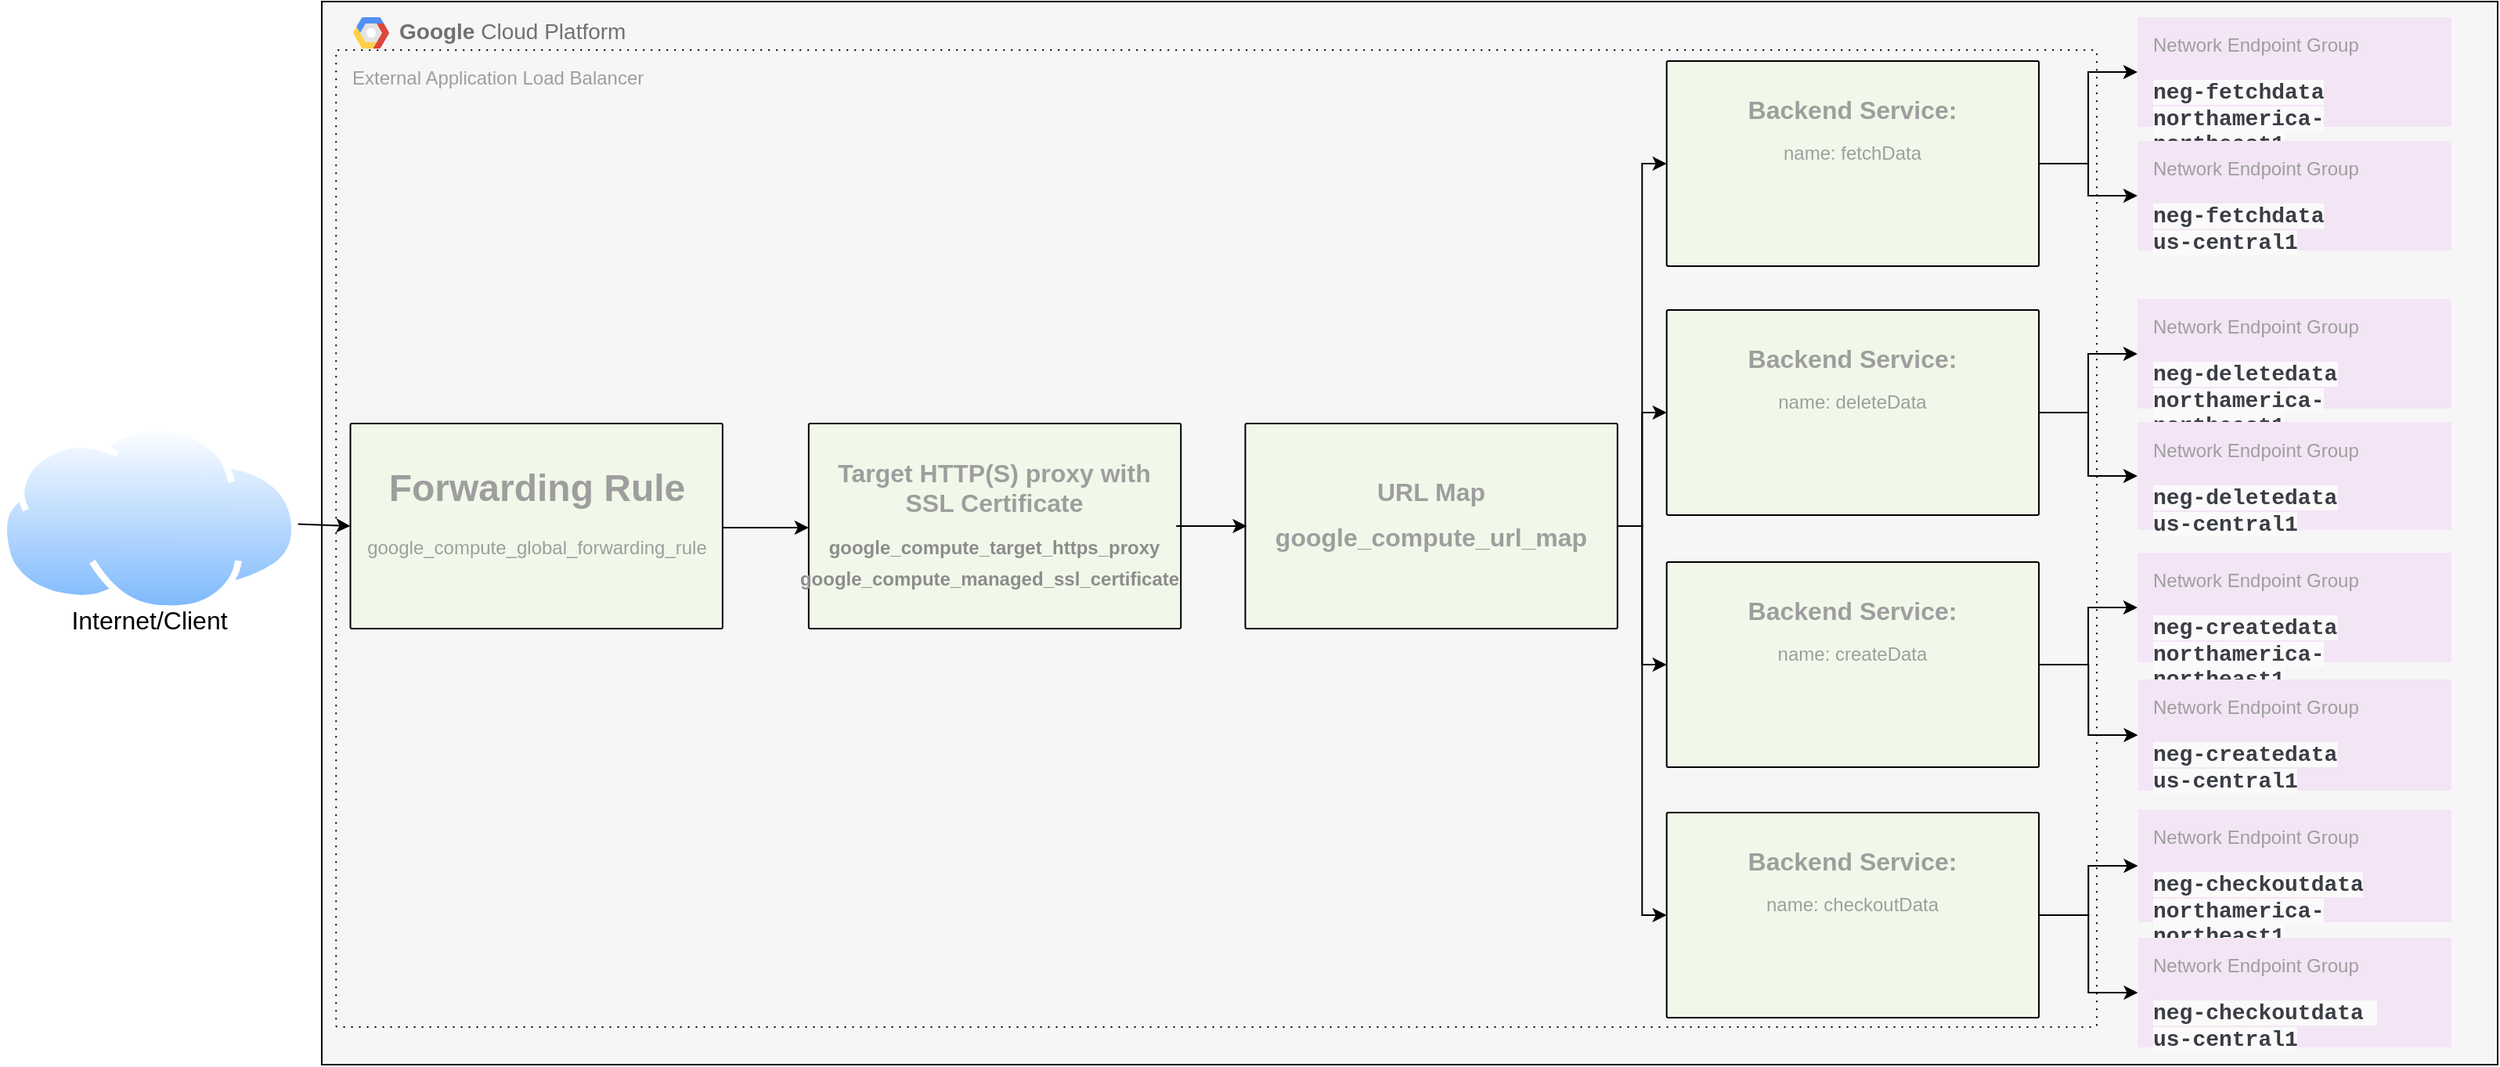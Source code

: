 <mxfile version="24.0.7" type="github">
  <diagram id="f106602c-feb2-e66a-4537-3a34d633f6aa" name="Page-1">
    <mxGraphModel dx="3762" dy="1425" grid="1" gridSize="10" guides="1" tooltips="1" connect="1" arrows="1" fold="1" page="1" pageScale="1" pageWidth="1169" pageHeight="827" background="none" math="0" shadow="0">
      <root>
        <mxCell id="0" />
        <mxCell id="1" parent="0" />
        <mxCell id="Lif8JBEafslfNm7ranTe-1" value="&lt;b&gt;Google &lt;/b&gt;Cloud Platform" style="fillColor=#F6F6F6;strokeColor=default;shadow=0;gradientColor=none;fontSize=14;align=left;spacing=10;fontColor=#717171;9E9E9E;verticalAlign=top;spacingTop=-4;fontStyle=0;spacingLeft=40;html=1;movable=1;resizable=1;rotatable=1;deletable=1;editable=1;locked=0;connectable=1;" parent="1" vertex="1">
          <mxGeometry x="-74.52" y="70" width="1389.52" height="679" as="geometry" />
        </mxCell>
        <mxCell id="Lif8JBEafslfNm7ranTe-2" value="" style="shape=mxgraph.gcp2.google_cloud_platform;fillColor=#F6F6F6;strokeColor=none;shadow=0;gradientColor=none;" parent="Lif8JBEafslfNm7ranTe-1" vertex="1">
          <mxGeometry width="23" height="20" relative="1" as="geometry">
            <mxPoint x="20" y="10" as="offset" />
          </mxGeometry>
        </mxCell>
        <mxCell id="91R2UP8EN9KCYm4vf8eS-37" value="External Application Load Balancer" style="sketch=0;points=[[0,0,0],[0.25,0,0],[0.5,0,0],[0.75,0,0],[1,0,0],[1,0.25,0],[1,0.5,0],[1,0.75,0],[1,1,0],[0.75,1,0],[0.5,1,0],[0.25,1,0],[0,1,0],[0,0.75,0],[0,0.5,0],[0,0.25,0]];rounded=1;absoluteArcSize=1;arcSize=2;html=1;strokeColor=default;gradientColor=none;shadow=0;dashed=1;fontSize=12;fontColor=#9E9E9E;align=left;verticalAlign=top;spacing=10;spacingTop=-4;whiteSpace=wrap;fillColor=none;dashPattern=1 4;" vertex="1" parent="Lif8JBEafslfNm7ranTe-1">
          <mxGeometry x="9.142" y="31" width="1124.414" height="624" as="geometry" />
        </mxCell>
        <mxCell id="91R2UP8EN9KCYm4vf8eS-3" value="&lt;h1&gt;Forwarding Rule&lt;/h1&gt;&lt;div&gt;google_compute_global_forwarding_rule&lt;br&gt;&lt;/div&gt;" style="sketch=0;points=[[0,0,0],[0.25,0,0],[0.5,0,0],[0.75,0,0],[1,0,0],[1,0.25,0],[1,0.5,0],[1,0.75,0],[1,1,0],[0.75,1,0],[0.5,1,0],[0.25,1,0],[0,1,0],[0,0.75,0],[0,0.5,0],[0,0.25,0]];rounded=1;absoluteArcSize=1;arcSize=2;html=1;strokeColor=default;gradientColor=none;shadow=0;dashed=0;fontSize=12;fontColor=#9E9E9E;align=center;verticalAlign=top;spacing=10;spacingTop=-4;whiteSpace=wrap;fillColor=#F1F8E9;" vertex="1" parent="Lif8JBEafslfNm7ranTe-1">
          <mxGeometry x="18.283" y="269.5" width="237.681" height="131" as="geometry" />
        </mxCell>
        <mxCell id="91R2UP8EN9KCYm4vf8eS-4" value="&lt;h1 style=&quot;font-size: 16px;&quot;&gt;&lt;font style=&quot;font-size: 16px;&quot;&gt;Target HTTP(S) proxy with SSL Certificate&lt;/font&gt;&lt;/h1&gt;&lt;div style=&quot;font-size: 23px;&quot;&gt;&lt;font style=&quot;font-size: 23px;&quot;&gt;&lt;br&gt;&lt;/font&gt;&lt;/div&gt;&lt;h1&gt;&lt;br&gt;&lt;/h1&gt;" style="sketch=0;points=[[0,0,0],[0.25,0,0],[0.5,0,0],[0.75,0,0],[1,0,0],[1,0.25,0],[1,0.5,0],[1,0.75,0],[1,1,0],[0.75,1,0],[0.5,1,0],[0.25,1,0],[0,1,0],[0,0.75,0],[0,0.5,0],[0,0.25,0]];rounded=1;absoluteArcSize=1;arcSize=2;html=1;strokeColor=default;gradientColor=none;shadow=0;dashed=0;fontSize=12;fontColor=#9E9E9E;align=center;verticalAlign=top;spacing=10;spacingTop=-4;whiteSpace=wrap;fillColor=#F1F8E9;" vertex="1" parent="Lif8JBEafslfNm7ranTe-1">
          <mxGeometry x="310.955" y="269.5" width="237.681" height="131" as="geometry" />
        </mxCell>
        <mxCell id="91R2UP8EN9KCYm4vf8eS-5" value="&lt;h1&gt;&lt;font color=&quot;#8c8c8c&quot;&gt;&lt;span style=&quot;font-size: 12px;&quot;&gt;google_compute_target_https_proxy&lt;/span&gt;&lt;/font&gt;&lt;br&gt;&lt;/h1&gt;" style="text;html=1;align=center;verticalAlign=middle;whiteSpace=wrap;rounded=0;" vertex="1" parent="Lif8JBEafslfNm7ranTe-1">
          <mxGeometry x="319.96" y="330" width="220.04" height="30" as="geometry" />
        </mxCell>
        <mxCell id="91R2UP8EN9KCYm4vf8eS-6" value="&lt;h1 style=&quot;font-size: 16px;&quot;&gt;Backend Service:&lt;/h1&gt;&lt;div&gt;name: fetchData&lt;br&gt;&lt;/div&gt;" style="sketch=0;points=[[0,0,0],[0.25,0,0],[0.5,0,0],[0.75,0,0],[1,0,0],[1,0.25,0],[1,0.5,0],[1,0.75,0],[1,1,0],[0.75,1,0],[0.5,1,0],[0.25,1,0],[0,1,0],[0,0.75,0],[0,0.5,0],[0,0.25,0]];rounded=1;absoluteArcSize=1;arcSize=2;html=1;strokeColor=default;gradientColor=none;shadow=0;dashed=0;fontSize=12;fontColor=#9E9E9E;align=center;verticalAlign=top;spacing=10;spacingTop=-4;whiteSpace=wrap;fillColor=#F1F8E9;" vertex="1" parent="Lif8JBEafslfNm7ranTe-1">
          <mxGeometry x="858.87" y="38" width="237.681" height="131" as="geometry" />
        </mxCell>
        <mxCell id="91R2UP8EN9KCYm4vf8eS-7" value="&lt;h1&gt;&lt;font color=&quot;#8c8c8c&quot;&gt;&lt;span style=&quot;font-size: 12px;&quot;&gt;google_compute_managed_ssl_certificate&lt;/span&gt;&lt;/font&gt;&lt;br&gt;&lt;/h1&gt;" style="text;html=1;align=center;verticalAlign=middle;whiteSpace=wrap;rounded=0;" vertex="1" parent="Lif8JBEafslfNm7ranTe-1">
          <mxGeometry x="313.96" y="350" width="226.04" height="30" as="geometry" />
        </mxCell>
        <mxCell id="91R2UP8EN9KCYm4vf8eS-23" value="&lt;h1 style=&quot;font-size: 16px;&quot;&gt;Backend Service:&lt;/h1&gt;&lt;div&gt;name: deleteData&lt;br&gt;&lt;/div&gt;" style="sketch=0;points=[[0,0,0],[0.25,0,0],[0.5,0,0],[0.75,0,0],[1,0,0],[1,0.25,0],[1,0.5,0],[1,0.75,0],[1,1,0],[0.75,1,0],[0.5,1,0],[0.25,1,0],[0,1,0],[0,0.75,0],[0,0.5,0],[0,0.25,0]];rounded=1;absoluteArcSize=1;arcSize=2;html=1;strokeColor=default;gradientColor=none;shadow=0;dashed=0;fontSize=12;fontColor=#9E9E9E;align=center;verticalAlign=top;spacing=10;spacingTop=-4;whiteSpace=wrap;fillColor=#F1F8E9;" vertex="1" parent="Lif8JBEafslfNm7ranTe-1">
          <mxGeometry x="858.87" y="197" width="237.681" height="131" as="geometry" />
        </mxCell>
        <mxCell id="91R2UP8EN9KCYm4vf8eS-24" value="&lt;h1 style=&quot;font-size: 16px;&quot;&gt;Backend Service:&lt;/h1&gt;&lt;div&gt;name: createData&lt;br&gt;&lt;/div&gt;" style="sketch=0;points=[[0,0,0],[0.25,0,0],[0.5,0,0],[0.75,0,0],[1,0,0],[1,0.25,0],[1,0.5,0],[1,0.75,0],[1,1,0],[0.75,1,0],[0.5,1,0],[0.25,1,0],[0,1,0],[0,0.75,0],[0,0.5,0],[0,0.25,0]];rounded=1;absoluteArcSize=1;arcSize=2;html=1;strokeColor=default;gradientColor=none;shadow=0;dashed=0;fontSize=12;fontColor=#9E9E9E;align=center;verticalAlign=top;spacing=10;spacingTop=-4;whiteSpace=wrap;fillColor=#F1F8E9;" vertex="1" parent="Lif8JBEafslfNm7ranTe-1">
          <mxGeometry x="858.87" y="358" width="237.681" height="131" as="geometry" />
        </mxCell>
        <mxCell id="91R2UP8EN9KCYm4vf8eS-25" value="&lt;h1 style=&quot;font-size: 16px;&quot;&gt;Backend Service:&lt;/h1&gt;&lt;div&gt;name: checkoutData&lt;br&gt;&lt;/div&gt;" style="sketch=0;points=[[0,0,0],[0.25,0,0],[0.5,0,0],[0.75,0,0],[1,0,0],[1,0.25,0],[1,0.5,0],[1,0.75,0],[1,1,0],[0.75,1,0],[0.5,1,0],[0.25,1,0],[0,1,0],[0,0.75,0],[0,0.5,0],[0,0.25,0]];rounded=1;absoluteArcSize=1;arcSize=2;html=1;strokeColor=default;gradientColor=none;shadow=0;dashed=0;fontSize=12;fontColor=#9E9E9E;align=center;verticalAlign=top;spacing=10;spacingTop=-4;whiteSpace=wrap;fillColor=#F1F8E9;" vertex="1" parent="Lif8JBEafslfNm7ranTe-1">
          <mxGeometry x="858.87" y="518" width="237.681" height="131" as="geometry" />
        </mxCell>
        <mxCell id="91R2UP8EN9KCYm4vf8eS-36" value="&lt;h1 style=&quot;&quot;&gt;&lt;span style=&quot;font-size: 16px;&quot;&gt;URL Map&lt;/span&gt;&lt;br&gt;&lt;span style=&quot;font-size: 16px;&quot;&gt;google_compute_url_map&lt;/span&gt;&lt;br&gt;&lt;/h1&gt;" style="sketch=0;points=[[0,0,0],[0.25,0,0],[0.5,0,0],[0.75,0,0],[1,0,0],[1,0.25,0],[1,0.5,0],[1,0.75,0],[1,1,0],[0.75,1,0],[0.5,1,0],[0.25,1,0],[0,1,0],[0,0.75,0],[0,0.5,0],[0,0.25,0]];rounded=1;absoluteArcSize=1;arcSize=2;html=1;strokeColor=default;gradientColor=none;shadow=0;dashed=0;fontSize=12;fontColor=#9E9E9E;align=center;verticalAlign=top;spacing=10;spacingTop=-4;whiteSpace=wrap;fillColor=#F1F8E9;" vertex="1" parent="Lif8JBEafslfNm7ranTe-1">
          <mxGeometry x="589.764" y="269.5" width="237.681" height="131" as="geometry" />
        </mxCell>
        <mxCell id="91R2UP8EN9KCYm4vf8eS-42" value="Network Endpoint Group&lt;div&gt;&lt;br&gt;&lt;/div&gt;&lt;div&gt;&lt;span style=&quot;color: rgb(59, 61, 69); font-family: SFMono-Regular, consolas, &amp;quot;Liberation Mono&amp;quot;, menlo, courier, monospace; font-size: 14px; font-weight: 700; background-color: rgb(250, 250, 250);&quot;&gt;neg-fetchdata&lt;/span&gt;&lt;br&gt;&lt;/div&gt;&lt;div&gt;&lt;span style=&quot;color: rgb(59, 61, 69); font-family: SFMono-Regular, consolas, &amp;quot;Liberation Mono&amp;quot;, menlo, courier, monospace; font-size: 14px; font-weight: 700; background-color: rgb(250, 250, 250);&quot;&gt;northamerica-northeast1&lt;/span&gt;&lt;span style=&quot;color: rgb(59, 61, 69); font-family: SFMono-Regular, consolas, &amp;quot;Liberation Mono&amp;quot;, menlo, courier, monospace; font-size: 14px; font-weight: 700; background-color: rgb(250, 250, 250);&quot;&gt;&lt;br&gt;&lt;/span&gt;&lt;/div&gt;" style="sketch=0;points=[[0,0,0],[0.25,0,0],[0.5,0,0],[0.75,0,0],[1,0,0],[1,0.25,0],[1,0.5,0],[1,0.75,0],[1,1,0],[0.75,1,0],[0.5,1,0],[0.25,1,0],[0,1,0],[0,0.75,0],[0,0.5,0],[0,0.25,0]];rounded=1;absoluteArcSize=1;arcSize=2;html=1;strokeColor=none;gradientColor=none;shadow=0;dashed=0;fontSize=12;fontColor=#9E9E9E;align=left;verticalAlign=top;spacing=10;spacingTop=-4;whiteSpace=wrap;fillColor=#F3E5F5;" vertex="1" parent="Lif8JBEafslfNm7ranTe-1">
          <mxGeometry x="1159.52" y="10" width="200.48" height="70" as="geometry" />
        </mxCell>
        <mxCell id="91R2UP8EN9KCYm4vf8eS-44" value="Network Endpoint Group&lt;div&gt;&lt;br&gt;&lt;/div&gt;&lt;div&gt;&lt;span style=&quot;color: rgb(59, 61, 69); font-family: SFMono-Regular, consolas, &amp;quot;Liberation Mono&amp;quot;, menlo, courier, monospace; font-size: 14px; font-weight: 700; background-color: rgb(250, 250, 250);&quot;&gt;neg-fetchdata&lt;/span&gt;&lt;br&gt;&lt;/div&gt;&lt;div&gt;&lt;span style=&quot;color: rgb(59, 61, 69); font-family: SFMono-Regular, consolas, &amp;quot;Liberation Mono&amp;quot;, menlo, courier, monospace; font-size: 14px; font-weight: 700; background-color: rgb(250, 250, 250);&quot;&gt;us-central1&lt;/span&gt;&lt;span style=&quot;color: rgb(59, 61, 69); font-family: SFMono-Regular, consolas, &amp;quot;Liberation Mono&amp;quot;, menlo, courier, monospace; font-size: 14px; font-weight: 700; background-color: rgb(250, 250, 250);&quot;&gt;&lt;br&gt;&lt;/span&gt;&lt;/div&gt;" style="sketch=0;points=[[0,0,0],[0.25,0,0],[0.5,0,0],[0.75,0,0],[1,0,0],[1,0.25,0],[1,0.5,0],[1,0.75,0],[1,1,0],[0.75,1,0],[0.5,1,0],[0.25,1,0],[0,1,0],[0,0.75,0],[0,0.5,0],[0,0.25,0]];rounded=1;absoluteArcSize=1;arcSize=2;html=1;strokeColor=none;gradientColor=none;shadow=0;dashed=0;fontSize=12;fontColor=#9E9E9E;align=left;verticalAlign=top;spacing=10;spacingTop=-4;whiteSpace=wrap;fillColor=#F3E5F5;" vertex="1" parent="Lif8JBEafslfNm7ranTe-1">
          <mxGeometry x="1159.52" y="89" width="200.48" height="70" as="geometry" />
        </mxCell>
        <mxCell id="91R2UP8EN9KCYm4vf8eS-45" value="Network Endpoint Group&lt;div&gt;&lt;br&gt;&lt;/div&gt;&lt;div&gt;&lt;span style=&quot;color: rgb(59, 61, 69); font-family: SFMono-Regular, consolas, &amp;quot;Liberation Mono&amp;quot;, menlo, courier, monospace; font-size: 14px; font-weight: 700; background-color: rgb(250, 250, 250);&quot;&gt;neg-&lt;/span&gt;&lt;span style=&quot;background-color: rgb(250, 250, 250); color: rgb(59, 61, 69); font-family: SFMono-Regular, consolas, &amp;quot;Liberation Mono&amp;quot;, menlo, courier, monospace; font-size: 14px; font-weight: 700;&quot;&gt;deletedata&lt;/span&gt;&lt;br&gt;&lt;/div&gt;&lt;div&gt;&lt;span style=&quot;color: rgb(59, 61, 69); font-family: SFMono-Regular, consolas, &amp;quot;Liberation Mono&amp;quot;, menlo, courier, monospace; font-size: 14px; font-weight: 700; background-color: rgb(250, 250, 250);&quot;&gt;northamerica-northeast1&lt;/span&gt;&lt;span style=&quot;color: rgb(59, 61, 69); font-family: SFMono-Regular, consolas, &amp;quot;Liberation Mono&amp;quot;, menlo, courier, monospace; font-size: 14px; font-weight: 700; background-color: rgb(250, 250, 250);&quot;&gt;&lt;br&gt;&lt;/span&gt;&lt;/div&gt;" style="sketch=0;points=[[0,0,0],[0.25,0,0],[0.5,0,0],[0.75,0,0],[1,0,0],[1,0.25,0],[1,0.5,0],[1,0.75,0],[1,1,0],[0.75,1,0],[0.5,1,0],[0.25,1,0],[0,1,0],[0,0.75,0],[0,0.5,0],[0,0.25,0]];rounded=1;absoluteArcSize=1;arcSize=2;html=1;strokeColor=none;gradientColor=none;shadow=0;dashed=0;fontSize=12;fontColor=#9E9E9E;align=left;verticalAlign=top;spacing=10;spacingTop=-4;whiteSpace=wrap;fillColor=#F3E5F5;" vertex="1" parent="Lif8JBEafslfNm7ranTe-1">
          <mxGeometry x="1159.52" y="190" width="200.48" height="70" as="geometry" />
        </mxCell>
        <mxCell id="91R2UP8EN9KCYm4vf8eS-46" value="Network Endpoint Group&lt;div&gt;&lt;br&gt;&lt;/div&gt;&lt;div&gt;&lt;span style=&quot;color: rgb(59, 61, 69); font-family: SFMono-Regular, consolas, &amp;quot;Liberation Mono&amp;quot;, menlo, courier, monospace; font-size: 14px; font-weight: 700; background-color: rgb(250, 250, 250);&quot;&gt;neg-&lt;/span&gt;&lt;span style=&quot;background-color: rgb(250, 250, 250); color: rgb(59, 61, 69); font-family: SFMono-Regular, consolas, &amp;quot;Liberation Mono&amp;quot;, menlo, courier, monospace; font-size: 14px; font-weight: 700;&quot;&gt;deletedata&lt;/span&gt;&lt;br&gt;&lt;/div&gt;&lt;div&gt;&lt;span style=&quot;color: rgb(59, 61, 69); font-family: SFMono-Regular, consolas, &amp;quot;Liberation Mono&amp;quot;, menlo, courier, monospace; font-size: 14px; font-weight: 700; background-color: rgb(250, 250, 250);&quot;&gt;us-central1&lt;/span&gt;&lt;span style=&quot;color: rgb(59, 61, 69); font-family: SFMono-Regular, consolas, &amp;quot;Liberation Mono&amp;quot;, menlo, courier, monospace; font-size: 14px; font-weight: 700; background-color: rgb(250, 250, 250);&quot;&gt;&lt;br&gt;&lt;/span&gt;&lt;/div&gt;" style="sketch=0;points=[[0,0,0],[0.25,0,0],[0.5,0,0],[0.75,0,0],[1,0,0],[1,0.25,0],[1,0.5,0],[1,0.75,0],[1,1,0],[0.75,1,0],[0.5,1,0],[0.25,1,0],[0,1,0],[0,0.75,0],[0,0.5,0],[0,0.25,0]];rounded=1;absoluteArcSize=1;arcSize=2;html=1;strokeColor=none;gradientColor=none;shadow=0;dashed=0;fontSize=12;fontColor=#9E9E9E;align=left;verticalAlign=top;spacing=10;spacingTop=-4;whiteSpace=wrap;fillColor=#F3E5F5;" vertex="1" parent="Lif8JBEafslfNm7ranTe-1">
          <mxGeometry x="1159.52" y="268.5" width="200.48" height="69" as="geometry" />
        </mxCell>
        <mxCell id="91R2UP8EN9KCYm4vf8eS-49" value="Network Endpoint Group&lt;div&gt;&lt;br&gt;&lt;/div&gt;&lt;div&gt;&lt;span style=&quot;color: rgb(59, 61, 69); font-family: SFMono-Regular, consolas, &amp;quot;Liberation Mono&amp;quot;, menlo, courier, monospace; font-size: 14px; font-weight: 700; background-color: rgb(250, 250, 250);&quot;&gt;neg-&lt;/span&gt;&lt;span style=&quot;background-color: rgb(250, 250, 250); color: rgb(59, 61, 69); font-family: SFMono-Regular, consolas, &amp;quot;Liberation Mono&amp;quot;, menlo, courier, monospace; font-size: 14px; font-weight: 700;&quot;&gt;createdata&lt;/span&gt;&lt;br&gt;&lt;/div&gt;&lt;div&gt;&lt;span style=&quot;color: rgb(59, 61, 69); font-family: SFMono-Regular, consolas, &amp;quot;Liberation Mono&amp;quot;, menlo, courier, monospace; font-size: 14px; font-weight: 700; background-color: rgb(250, 250, 250);&quot;&gt;northamerica-northeast1&lt;/span&gt;&lt;span style=&quot;color: rgb(59, 61, 69); font-family: SFMono-Regular, consolas, &amp;quot;Liberation Mono&amp;quot;, menlo, courier, monospace; font-size: 14px; font-weight: 700; background-color: rgb(250, 250, 250);&quot;&gt;&lt;br&gt;&lt;/span&gt;&lt;/div&gt;" style="sketch=0;points=[[0,0,0],[0.25,0,0],[0.5,0,0],[0.75,0,0],[1,0,0],[1,0.25,0],[1,0.5,0],[1,0.75,0],[1,1,0],[0.75,1,0],[0.5,1,0],[0.25,1,0],[0,1,0],[0,0.75,0],[0,0.5,0],[0,0.25,0]];rounded=1;absoluteArcSize=1;arcSize=2;html=1;strokeColor=none;gradientColor=none;shadow=0;dashed=0;fontSize=12;fontColor=#9E9E9E;align=left;verticalAlign=top;spacing=10;spacingTop=-4;whiteSpace=wrap;fillColor=#F3E5F5;" vertex="1" parent="Lif8JBEafslfNm7ranTe-1">
          <mxGeometry x="1159.52" y="352" width="200.48" height="70" as="geometry" />
        </mxCell>
        <mxCell id="91R2UP8EN9KCYm4vf8eS-47" value="Network Endpoint Group&lt;div&gt;&lt;br&gt;&lt;/div&gt;&lt;div&gt;&lt;span style=&quot;color: rgb(59, 61, 69); font-family: SFMono-Regular, consolas, &amp;quot;Liberation Mono&amp;quot;, menlo, courier, monospace; font-size: 14px; font-weight: 700; background-color: rgb(250, 250, 250);&quot;&gt;neg-&lt;/span&gt;&lt;span style=&quot;background-color: rgb(250, 250, 250); color: rgb(59, 61, 69); font-family: SFMono-Regular, consolas, &amp;quot;Liberation Mono&amp;quot;, menlo, courier, monospace; font-size: 14px; font-weight: 700;&quot;&gt;createdata&lt;/span&gt;&lt;br&gt;&lt;/div&gt;&lt;div&gt;&lt;span style=&quot;color: rgb(59, 61, 69); font-family: SFMono-Regular, consolas, &amp;quot;Liberation Mono&amp;quot;, menlo, courier, monospace; font-size: 14px; font-weight: 700; background-color: rgb(250, 250, 250);&quot;&gt;us-central1&lt;/span&gt;&lt;span style=&quot;color: rgb(59, 61, 69); font-family: SFMono-Regular, consolas, &amp;quot;Liberation Mono&amp;quot;, menlo, courier, monospace; font-size: 14px; font-weight: 700; background-color: rgb(250, 250, 250);&quot;&gt;&lt;br&gt;&lt;/span&gt;&lt;/div&gt;" style="sketch=0;points=[[0,0,0],[0.25,0,0],[0.5,0,0],[0.75,0,0],[1,0,0],[1,0.25,0],[1,0.5,0],[1,0.75,0],[1,1,0],[0.75,1,0],[0.5,1,0],[0.25,1,0],[0,1,0],[0,0.75,0],[0,0.5,0],[0,0.25,0]];rounded=1;absoluteArcSize=1;arcSize=2;html=1;strokeColor=none;gradientColor=none;shadow=0;dashed=0;fontSize=12;fontColor=#9E9E9E;align=left;verticalAlign=top;spacing=10;spacingTop=-4;whiteSpace=wrap;fillColor=#F3E5F5;" vertex="1" parent="Lif8JBEafslfNm7ranTe-1">
          <mxGeometry x="1159.76" y="433" width="200.24" height="71" as="geometry" />
        </mxCell>
        <mxCell id="91R2UP8EN9KCYm4vf8eS-50" value="Network Endpoint Group&lt;div&gt;&lt;br&gt;&lt;/div&gt;&lt;div&gt;&lt;span style=&quot;color: rgb(59, 61, 69); font-family: SFMono-Regular, consolas, &amp;quot;Liberation Mono&amp;quot;, menlo, courier, monospace; font-size: 14px; font-weight: 700; background-color: rgb(250, 250, 250);&quot;&gt;neg-&lt;/span&gt;&lt;span style=&quot;background-color: rgb(250, 250, 250); color: rgb(59, 61, 69); font-family: SFMono-Regular, consolas, &amp;quot;Liberation Mono&amp;quot;, menlo, courier, monospace; font-size: 14px; font-weight: 700;&quot;&gt;checkoutdata&lt;/span&gt;&lt;br&gt;&lt;/div&gt;&lt;div&gt;&lt;span style=&quot;color: rgb(59, 61, 69); font-family: SFMono-Regular, consolas, &amp;quot;Liberation Mono&amp;quot;, menlo, courier, monospace; font-size: 14px; font-weight: 700; background-color: rgb(250, 250, 250);&quot;&gt;northamerica-northeast1&lt;/span&gt;&lt;span style=&quot;color: rgb(59, 61, 69); font-family: SFMono-Regular, consolas, &amp;quot;Liberation Mono&amp;quot;, menlo, courier, monospace; font-size: 14px; font-weight: 700; background-color: rgb(250, 250, 250);&quot;&gt;&lt;br&gt;&lt;/span&gt;&lt;/div&gt;" style="sketch=0;points=[[0,0,0],[0.25,0,0],[0.5,0,0],[0.75,0,0],[1,0,0],[1,0.25,0],[1,0.5,0],[1,0.75,0],[1,1,0],[0.75,1,0],[0.5,1,0],[0.25,1,0],[0,1,0],[0,0.75,0],[0,0.5,0],[0,0.25,0]];rounded=1;absoluteArcSize=1;arcSize=2;html=1;strokeColor=none;gradientColor=none;shadow=0;dashed=0;fontSize=12;fontColor=#9E9E9E;align=left;verticalAlign=top;spacing=10;spacingTop=-4;whiteSpace=wrap;fillColor=#F3E5F5;" vertex="1" parent="Lif8JBEafslfNm7ranTe-1">
          <mxGeometry x="1159.76" y="516" width="200.24" height="72" as="geometry" />
        </mxCell>
        <mxCell id="91R2UP8EN9KCYm4vf8eS-48" value="Network Endpoint Group&lt;div&gt;&lt;br&gt;&lt;/div&gt;&lt;div&gt;&lt;span style=&quot;color: rgb(59, 61, 69); font-family: SFMono-Regular, consolas, &amp;quot;Liberation Mono&amp;quot;, menlo, courier, monospace; font-size: 14px; font-weight: 700; background-color: rgb(250, 250, 250);&quot;&gt;neg-&lt;/span&gt;&lt;span style=&quot;background-color: rgb(250, 250, 250); color: rgb(59, 61, 69); font-family: SFMono-Regular, consolas, &amp;quot;Liberation Mono&amp;quot;, menlo, courier, monospace; font-size: 14px; font-weight: 700;&quot;&gt;checkoutdata&amp;nbsp;&lt;/span&gt;&lt;br&gt;&lt;/div&gt;&lt;div&gt;&lt;span style=&quot;color: rgb(59, 61, 69); font-family: SFMono-Regular, consolas, &amp;quot;Liberation Mono&amp;quot;, menlo, courier, monospace; font-size: 14px; font-weight: 700; background-color: rgb(250, 250, 250);&quot;&gt;us-central1&lt;/span&gt;&lt;span style=&quot;color: rgb(59, 61, 69); font-family: SFMono-Regular, consolas, &amp;quot;Liberation Mono&amp;quot;, menlo, courier, monospace; font-size: 14px; font-weight: 700; background-color: rgb(250, 250, 250);&quot;&gt;&lt;br&gt;&lt;/span&gt;&lt;/div&gt;" style="sketch=0;points=[[0,0,0],[0.25,0,0],[0.5,0,0],[0.75,0,0],[1,0,0],[1,0.25,0],[1,0.5,0],[1,0.75,0],[1,1,0],[0.75,1,0],[0.5,1,0],[0.25,1,0],[0,1,0],[0,0.75,0],[0,0.5,0],[0,0.25,0]];rounded=1;absoluteArcSize=1;arcSize=2;html=1;strokeColor=none;gradientColor=none;shadow=0;dashed=0;fontSize=12;fontColor=#9E9E9E;align=left;verticalAlign=top;spacing=10;spacingTop=-4;whiteSpace=wrap;fillColor=#F3E5F5;" vertex="1" parent="Lif8JBEafslfNm7ranTe-1">
          <mxGeometry x="1159.76" y="598" width="200.24" height="70" as="geometry" />
        </mxCell>
        <mxCell id="91R2UP8EN9KCYm4vf8eS-56" value="" style="endArrow=classic;html=1;rounded=0;exitX=1;exitY=0.5;exitDx=0;exitDy=0;exitPerimeter=0;entryX=0;entryY=0.5;entryDx=0;entryDy=0;entryPerimeter=0;" edge="1" parent="Lif8JBEafslfNm7ranTe-1">
          <mxGeometry width="50" height="50" relative="1" as="geometry">
            <mxPoint x="255.964" y="336.0" as="sourcePoint" />
            <mxPoint x="310.955" y="336.0" as="targetPoint" />
          </mxGeometry>
        </mxCell>
        <mxCell id="91R2UP8EN9KCYm4vf8eS-58" value="" style="endArrow=classic;html=1;rounded=0;exitX=1;exitY=0.5;exitDx=0;exitDy=0;exitPerimeter=0;entryX=0;entryY=0.5;entryDx=0;entryDy=0;entryPerimeter=0;" edge="1" parent="Lif8JBEafslfNm7ranTe-1">
          <mxGeometry width="50" height="50" relative="1" as="geometry">
            <mxPoint x="545.636" y="335.0" as="sourcePoint" />
            <mxPoint x="590.764" y="335.0" as="targetPoint" />
          </mxGeometry>
        </mxCell>
        <mxCell id="91R2UP8EN9KCYm4vf8eS-60" value="" style="endArrow=classic;html=1;rounded=0;exitX=1;exitY=0.5;exitDx=0;exitDy=0;exitPerimeter=0;entryX=0;entryY=0.5;entryDx=0;entryDy=0;entryPerimeter=0;edgeStyle=orthogonalEdgeStyle;" edge="1" parent="Lif8JBEafslfNm7ranTe-1" source="91R2UP8EN9KCYm4vf8eS-36" target="91R2UP8EN9KCYm4vf8eS-6">
          <mxGeometry width="50" height="50" relative="1" as="geometry">
            <mxPoint x="1054.52" y="450" as="sourcePoint" />
            <mxPoint x="1104.52" y="400" as="targetPoint" />
          </mxGeometry>
        </mxCell>
        <mxCell id="91R2UP8EN9KCYm4vf8eS-61" value="" style="endArrow=classic;html=1;rounded=0;exitX=1;exitY=0.5;exitDx=0;exitDy=0;exitPerimeter=0;entryX=0;entryY=0.5;entryDx=0;entryDy=0;entryPerimeter=0;edgeStyle=orthogonalEdgeStyle;" edge="1" parent="Lif8JBEafslfNm7ranTe-1" source="91R2UP8EN9KCYm4vf8eS-36" target="91R2UP8EN9KCYm4vf8eS-23">
          <mxGeometry width="50" height="50" relative="1" as="geometry">
            <mxPoint x="1054.52" y="450" as="sourcePoint" />
            <mxPoint x="1104.52" y="400" as="targetPoint" />
          </mxGeometry>
        </mxCell>
        <mxCell id="91R2UP8EN9KCYm4vf8eS-62" value="" style="endArrow=classic;html=1;rounded=0;exitX=1;exitY=0.5;exitDx=0;exitDy=0;exitPerimeter=0;entryX=0;entryY=0.5;entryDx=0;entryDy=0;entryPerimeter=0;edgeStyle=orthogonalEdgeStyle;" edge="1" parent="Lif8JBEafslfNm7ranTe-1" source="91R2UP8EN9KCYm4vf8eS-36" target="91R2UP8EN9KCYm4vf8eS-24">
          <mxGeometry width="50" height="50" relative="1" as="geometry">
            <mxPoint x="1054.52" y="450" as="sourcePoint" />
            <mxPoint x="1104.52" y="400" as="targetPoint" />
          </mxGeometry>
        </mxCell>
        <mxCell id="91R2UP8EN9KCYm4vf8eS-63" value="" style="endArrow=classic;html=1;rounded=0;exitX=1;exitY=0.5;exitDx=0;exitDy=0;exitPerimeter=0;entryX=0;entryY=0.5;entryDx=0;entryDy=0;entryPerimeter=0;edgeStyle=orthogonalEdgeStyle;" edge="1" parent="Lif8JBEafslfNm7ranTe-1" source="91R2UP8EN9KCYm4vf8eS-36" target="91R2UP8EN9KCYm4vf8eS-25">
          <mxGeometry width="50" height="50" relative="1" as="geometry">
            <mxPoint x="1054.52" y="450" as="sourcePoint" />
            <mxPoint x="1104.52" y="400" as="targetPoint" />
          </mxGeometry>
        </mxCell>
        <mxCell id="91R2UP8EN9KCYm4vf8eS-64" value="" style="endArrow=classic;html=1;rounded=0;exitX=1;exitY=0.5;exitDx=0;exitDy=0;exitPerimeter=0;entryX=0;entryY=0.5;entryDx=0;entryDy=0;entryPerimeter=0;edgeStyle=orthogonalEdgeStyle;" edge="1" parent="Lif8JBEafslfNm7ranTe-1" source="91R2UP8EN9KCYm4vf8eS-6" target="91R2UP8EN9KCYm4vf8eS-42">
          <mxGeometry width="50" height="50" relative="1" as="geometry">
            <mxPoint x="1054.52" y="450" as="sourcePoint" />
            <mxPoint x="1104.52" y="400" as="targetPoint" />
          </mxGeometry>
        </mxCell>
        <mxCell id="91R2UP8EN9KCYm4vf8eS-65" value="" style="endArrow=classic;html=1;rounded=0;exitX=1;exitY=0.5;exitDx=0;exitDy=0;exitPerimeter=0;entryX=0;entryY=0.5;entryDx=0;entryDy=0;entryPerimeter=0;edgeStyle=orthogonalEdgeStyle;" edge="1" parent="Lif8JBEafslfNm7ranTe-1" source="91R2UP8EN9KCYm4vf8eS-6" target="91R2UP8EN9KCYm4vf8eS-44">
          <mxGeometry width="50" height="50" relative="1" as="geometry">
            <mxPoint x="1054.52" y="450" as="sourcePoint" />
            <mxPoint x="1104.52" y="400" as="targetPoint" />
          </mxGeometry>
        </mxCell>
        <mxCell id="91R2UP8EN9KCYm4vf8eS-66" value="" style="endArrow=classic;html=1;rounded=0;exitX=1;exitY=0.5;exitDx=0;exitDy=0;exitPerimeter=0;entryX=0;entryY=0.5;entryDx=0;entryDy=0;entryPerimeter=0;edgeStyle=orthogonalEdgeStyle;" edge="1" parent="Lif8JBEafslfNm7ranTe-1" source="91R2UP8EN9KCYm4vf8eS-23" target="91R2UP8EN9KCYm4vf8eS-45">
          <mxGeometry width="50" height="50" relative="1" as="geometry">
            <mxPoint x="1184.52" y="440" as="sourcePoint" />
            <mxPoint x="1234.52" y="390" as="targetPoint" />
          </mxGeometry>
        </mxCell>
        <mxCell id="91R2UP8EN9KCYm4vf8eS-67" value="" style="endArrow=classic;html=1;rounded=0;exitX=1;exitY=0.5;exitDx=0;exitDy=0;exitPerimeter=0;entryX=0;entryY=0.5;entryDx=0;entryDy=0;entryPerimeter=0;edgeStyle=orthogonalEdgeStyle;" edge="1" parent="Lif8JBEafslfNm7ranTe-1" source="91R2UP8EN9KCYm4vf8eS-23" target="91R2UP8EN9KCYm4vf8eS-46">
          <mxGeometry width="50" height="50" relative="1" as="geometry">
            <mxPoint x="1184.52" y="440" as="sourcePoint" />
            <mxPoint x="1234.52" y="390" as="targetPoint" />
          </mxGeometry>
        </mxCell>
        <mxCell id="91R2UP8EN9KCYm4vf8eS-68" value="" style="endArrow=classic;html=1;rounded=0;exitX=1;exitY=0.5;exitDx=0;exitDy=0;exitPerimeter=0;entryX=0;entryY=0.5;entryDx=0;entryDy=0;entryPerimeter=0;edgeStyle=orthogonalEdgeStyle;" edge="1" parent="Lif8JBEafslfNm7ranTe-1" source="91R2UP8EN9KCYm4vf8eS-24" target="91R2UP8EN9KCYm4vf8eS-49">
          <mxGeometry width="50" height="50" relative="1" as="geometry">
            <mxPoint x="1184.52" y="440" as="sourcePoint" />
            <mxPoint x="1234.52" y="390" as="targetPoint" />
          </mxGeometry>
        </mxCell>
        <mxCell id="91R2UP8EN9KCYm4vf8eS-70" value="" style="endArrow=classic;html=1;rounded=0;exitX=1;exitY=0.5;exitDx=0;exitDy=0;exitPerimeter=0;entryX=0;entryY=0.5;entryDx=0;entryDy=0;entryPerimeter=0;edgeStyle=orthogonalEdgeStyle;" edge="1" parent="Lif8JBEafslfNm7ranTe-1" source="91R2UP8EN9KCYm4vf8eS-24" target="91R2UP8EN9KCYm4vf8eS-47">
          <mxGeometry width="50" height="50" relative="1" as="geometry">
            <mxPoint x="1184.52" y="440" as="sourcePoint" />
            <mxPoint x="1234.52" y="390" as="targetPoint" />
          </mxGeometry>
        </mxCell>
        <mxCell id="91R2UP8EN9KCYm4vf8eS-71" value="" style="endArrow=classic;html=1;rounded=0;exitX=1;exitY=0.5;exitDx=0;exitDy=0;exitPerimeter=0;entryX=0;entryY=0.5;entryDx=0;entryDy=0;entryPerimeter=0;edgeStyle=orthogonalEdgeStyle;" edge="1" parent="Lif8JBEafslfNm7ranTe-1" source="91R2UP8EN9KCYm4vf8eS-25" target="91R2UP8EN9KCYm4vf8eS-50">
          <mxGeometry width="50" height="50" relative="1" as="geometry">
            <mxPoint x="1184.52" y="440" as="sourcePoint" />
            <mxPoint x="1234.52" y="390" as="targetPoint" />
          </mxGeometry>
        </mxCell>
        <mxCell id="91R2UP8EN9KCYm4vf8eS-72" value="" style="endArrow=classic;html=1;rounded=0;exitX=1;exitY=0.5;exitDx=0;exitDy=0;exitPerimeter=0;entryX=0;entryY=0.5;entryDx=0;entryDy=0;entryPerimeter=0;edgeStyle=orthogonalEdgeStyle;" edge="1" parent="Lif8JBEafslfNm7ranTe-1" source="91R2UP8EN9KCYm4vf8eS-25" target="91R2UP8EN9KCYm4vf8eS-48">
          <mxGeometry width="50" height="50" relative="1" as="geometry">
            <mxPoint x="1184.52" y="440" as="sourcePoint" />
            <mxPoint x="1234.52" y="390" as="targetPoint" />
          </mxGeometry>
        </mxCell>
        <mxCell id="91R2UP8EN9KCYm4vf8eS-1" value="" style="image;aspect=fixed;perimeter=ellipsePerimeter;html=1;align=center;shadow=0;dashed=0;spacingTop=3;image=img/lib/active_directory/internet_cloud.svg;" vertex="1" parent="1">
          <mxGeometry x="-280" y="340" width="190.48" height="120" as="geometry" />
        </mxCell>
        <mxCell id="91R2UP8EN9KCYm4vf8eS-2" value="Internet/Client" style="text;html=1;align=center;verticalAlign=middle;whiteSpace=wrap;rounded=0;fontSize=16;" vertex="1" parent="1">
          <mxGeometry x="-252.14" y="450" width="134.76" height="30" as="geometry" />
        </mxCell>
        <mxCell id="91R2UP8EN9KCYm4vf8eS-55" value="" style="endArrow=classic;html=1;rounded=0;entryX=0;entryY=0.5;entryDx=0;entryDy=0;entryPerimeter=0;" edge="1" parent="1" source="91R2UP8EN9KCYm4vf8eS-1" target="91R2UP8EN9KCYm4vf8eS-3">
          <mxGeometry width="50" height="50" relative="1" as="geometry">
            <mxPoint x="980" y="520" as="sourcePoint" />
            <mxPoint x="1030" y="470" as="targetPoint" />
          </mxGeometry>
        </mxCell>
      </root>
    </mxGraphModel>
  </diagram>
</mxfile>
